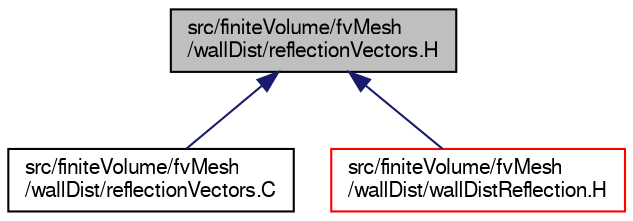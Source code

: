 digraph "src/finiteVolume/fvMesh/wallDist/reflectionVectors.H"
{
  bgcolor="transparent";
  edge [fontname="FreeSans",fontsize="10",labelfontname="FreeSans",labelfontsize="10"];
  node [fontname="FreeSans",fontsize="10",shape=record];
  Node300 [label="src/finiteVolume/fvMesh\l/wallDist/reflectionVectors.H",height=0.2,width=0.4,color="black", fillcolor="grey75", style="filled", fontcolor="black"];
  Node300 -> Node301 [dir="back",color="midnightblue",fontsize="10",style="solid",fontname="FreeSans"];
  Node301 [label="src/finiteVolume/fvMesh\l/wallDist/reflectionVectors.C",height=0.2,width=0.4,color="black",URL="$a03728.html"];
  Node300 -> Node302 [dir="back",color="midnightblue",fontsize="10",style="solid",fontname="FreeSans"];
  Node302 [label="src/finiteVolume/fvMesh\l/wallDist/wallDistReflection.H",height=0.2,width=0.4,color="red",URL="$a03749.html"];
}
